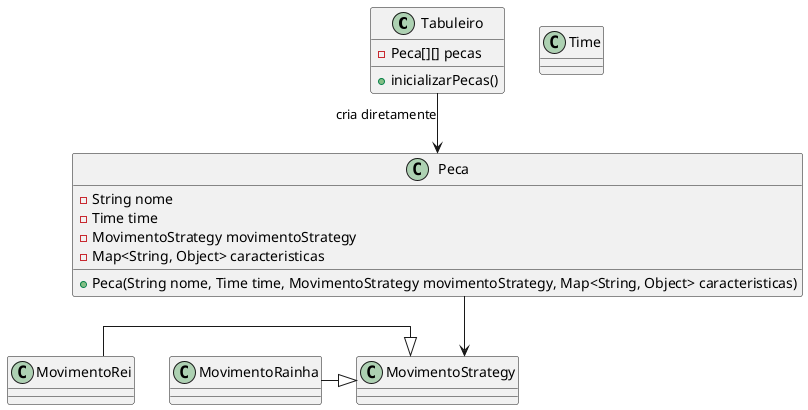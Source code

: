 @startuml
skinparam linetype ortho

class Tabuleiro {
    - Peca[][] pecas
    + inicializarPecas()
}

class Peca {
    - String nome
    - Time time
    - MovimentoStrategy movimentoStrategy
    - Map<String, Object> caracteristicas
    + Peca(String nome, Time time, MovimentoStrategy movimentoStrategy, Map<String, Object> caracteristicas)
}

class MovimentoRei
class MovimentoRainha

class Time

Tabuleiro --> Peca : cria diretamente
Peca --> MovimentoStrategy
MovimentoRei -|> MovimentoStrategy
MovimentoRainha -|> MovimentoStrategy
@enduml